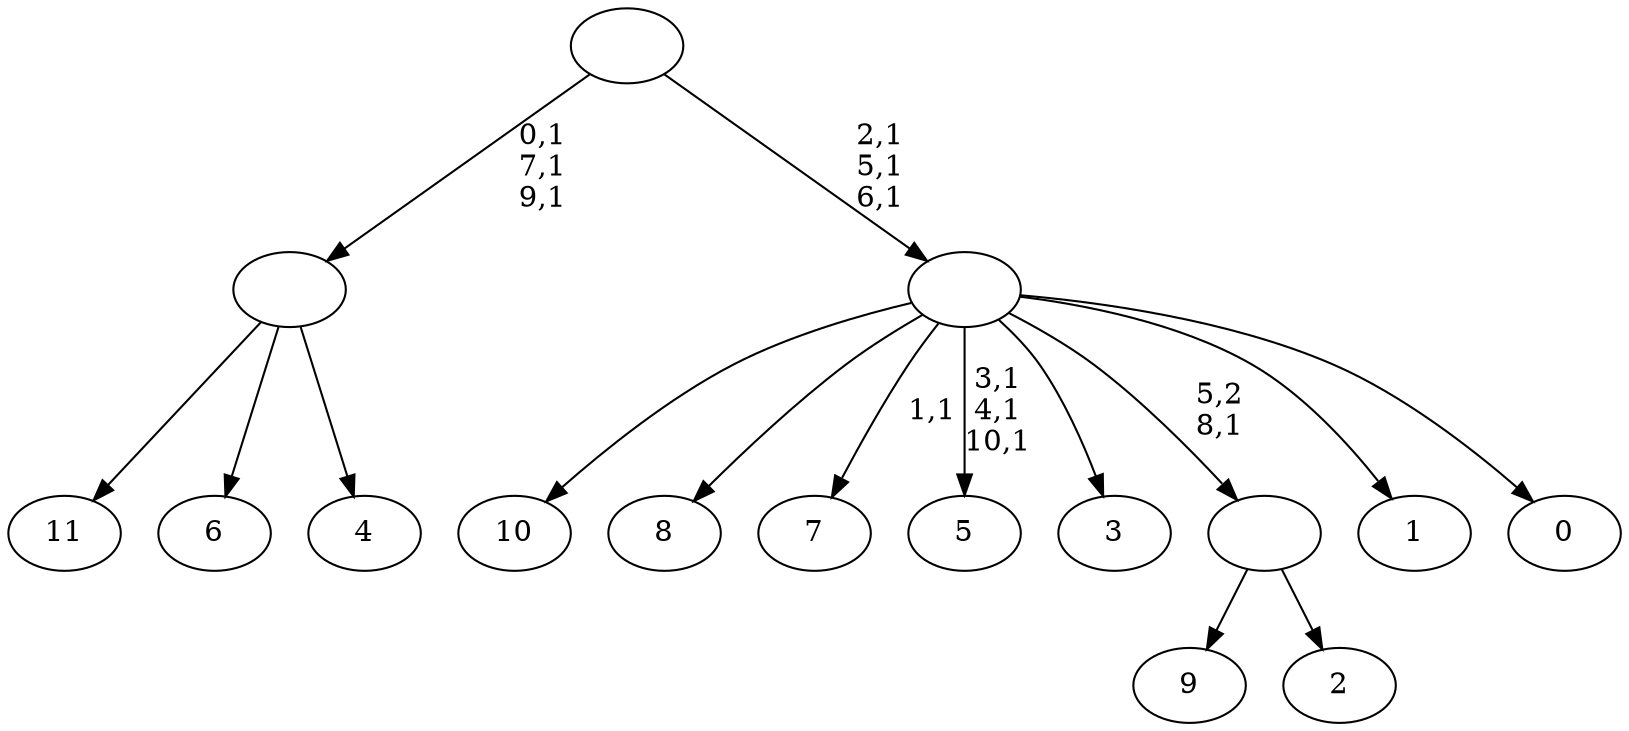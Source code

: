 digraph T {
	23 [label="11"]
	22 [label="10"]
	21 [label="9"]
	20 [label="8"]
	19 [label="7"]
	17 [label="6"]
	16 [label="5"]
	12 [label="4"]
	11 [label=""]
	8 [label="3"]
	7 [label="2"]
	6 [label=""]
	5 [label="1"]
	4 [label="0"]
	3 [label=""]
	0 [label=""]
	11 -> 23 [label=""]
	11 -> 17 [label=""]
	11 -> 12 [label=""]
	6 -> 21 [label=""]
	6 -> 7 [label=""]
	3 -> 16 [label="3,1\n4,1\n10,1"]
	3 -> 19 [label="1,1"]
	3 -> 22 [label=""]
	3 -> 20 [label=""]
	3 -> 8 [label=""]
	3 -> 6 [label="5,2\n8,1"]
	3 -> 5 [label=""]
	3 -> 4 [label=""]
	0 -> 3 [label="2,1\n5,1\n6,1"]
	0 -> 11 [label="0,1\n7,1\n9,1"]
}
